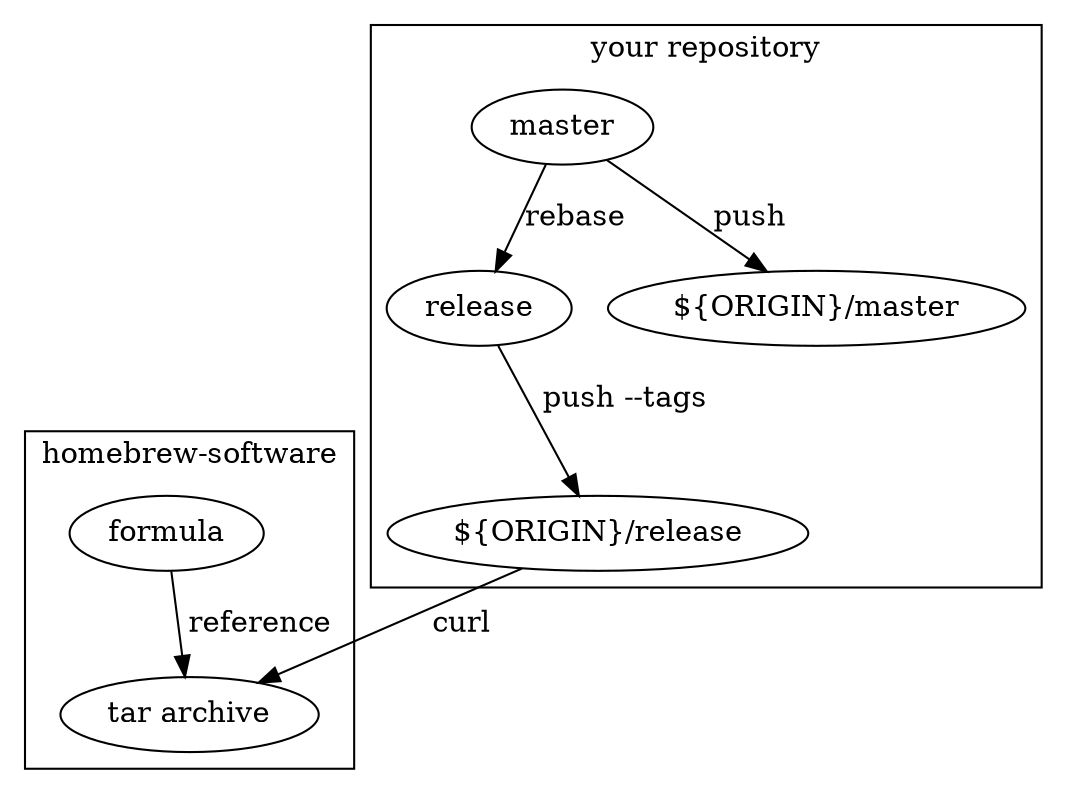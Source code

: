 digraph repositories2
{
   subgraph cluster_1
   {
      label = "homebrew-software";

      "formula" -> "tar archive"             [ label=" reference  " ]
   }

   subgraph cluster_2
   {
      "master" -> "release"                  [ label= "rebase  " ]

      "master"  -> "${ORIGIN}/master"        [ label=" push  " ]
      "release" -> "${ORIGIN}/release"       [ label=" push --tags  " ]

      "${ORIGIN}/release"  -> "tar archive"  [ label=" curl  " ]


      label = "your repository";
   }
}